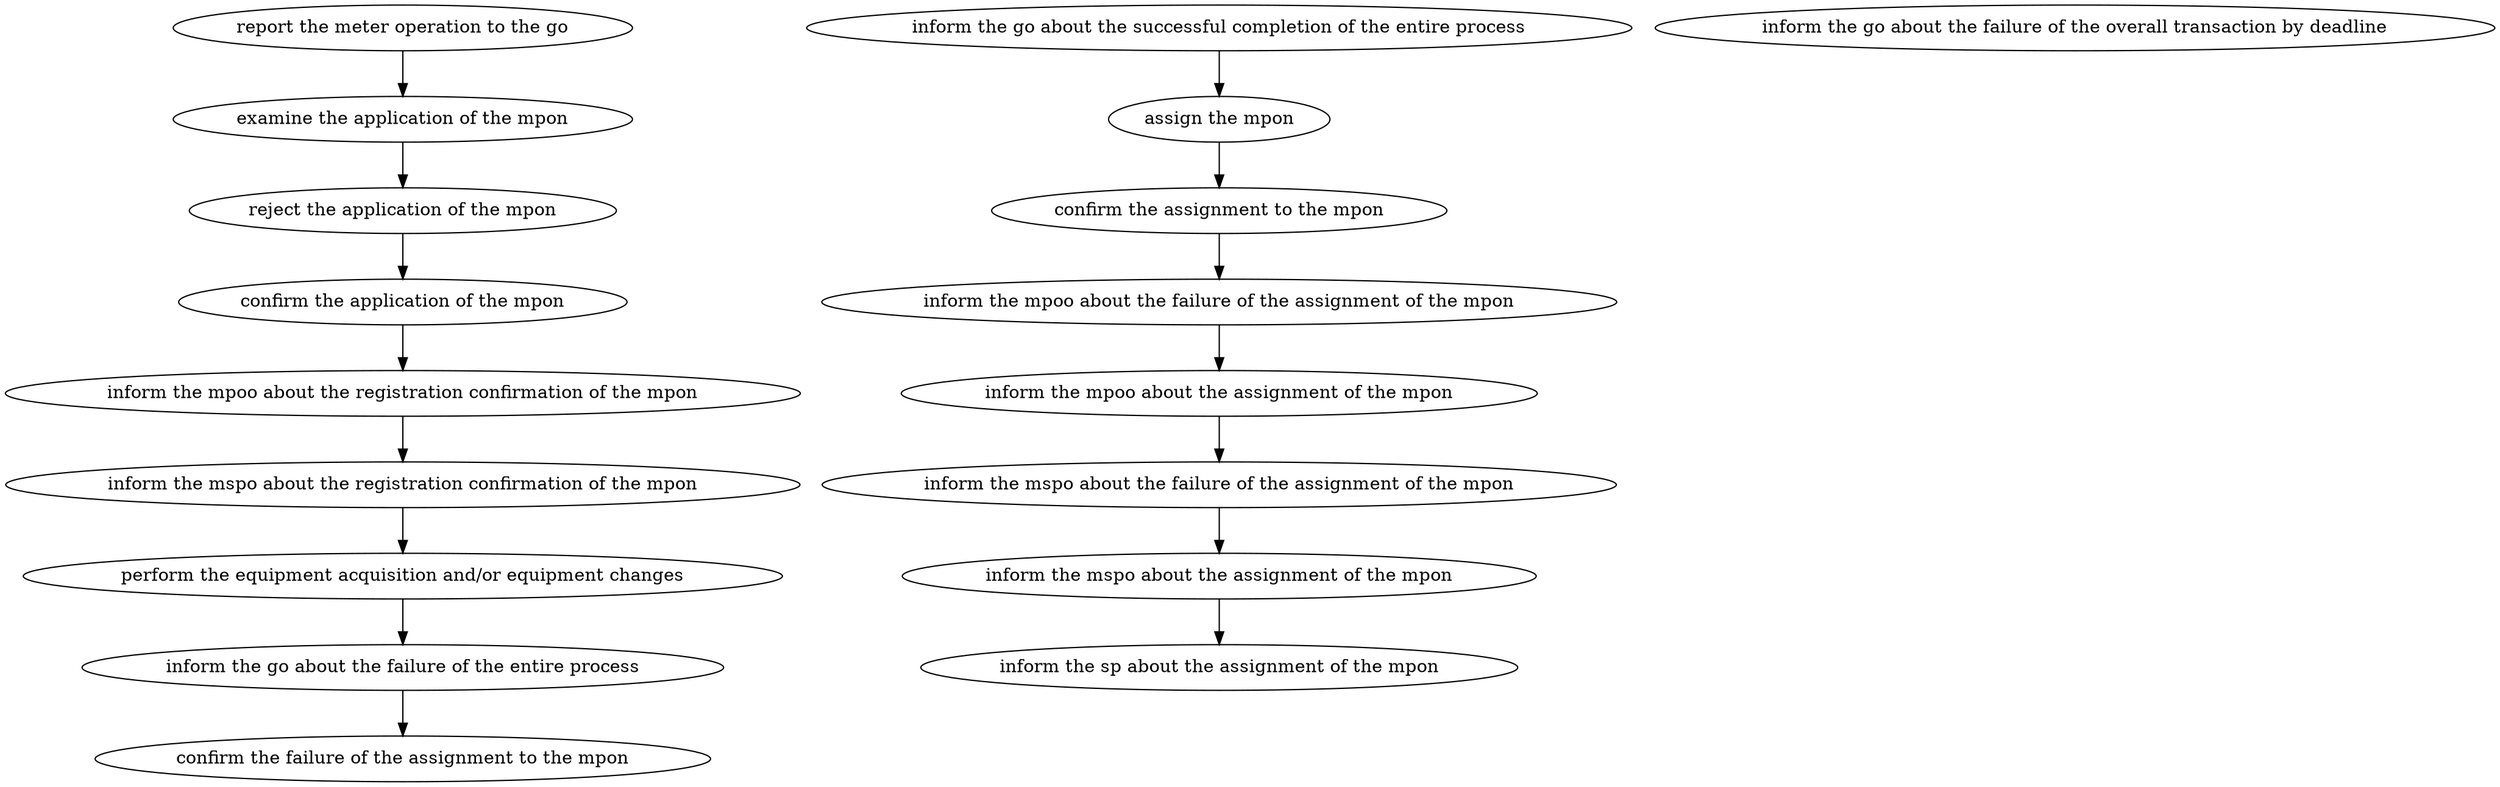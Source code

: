 strict digraph "doc-10.2" {
	graph [name="doc-10.2"];
	"report the meter operation to the go"	[attrs="{'type': 'Activity', 'label': 'report the meter operation to the go'}"];
	"examine the application of the mpon"	[attrs="{'type': 'Activity', 'label': 'examine the application of the mpon'}"];
	"report the meter operation to the go" -> "examine the application of the mpon"	[attrs="{'type': 'flow', 'label': 'flow'}"];
	"reject the application of the mpon"	[attrs="{'type': 'Activity', 'label': 'reject the application of the mpon'}"];
	"examine the application of the mpon" -> "reject the application of the mpon"	[attrs="{'type': 'flow', 'label': 'flow'}"];
	"confirm the application of the mpon"	[attrs="{'type': 'Activity', 'label': 'confirm the application of the mpon'}"];
	"reject the application of the mpon" -> "confirm the application of the mpon"	[attrs="{'type': 'flow', 'label': 'flow'}"];
	"inform the mpoo about the registration confirmation of the mpon"	[attrs="{'type': 'Activity', 'label': 'inform the mpoo about the registration confirmation of the mpon'}"];
	"confirm the application of the mpon" -> "inform the mpoo about the registration confirmation of the mpon"	[attrs="{'type': 'flow', 'label': 'flow'}"];
	"inform the mspo about the registration confirmation of the mpon"	[attrs="{'type': 'Activity', 'label': 'inform the mspo about the registration confirmation of the mpon'}"];
	"inform the mpoo about the registration confirmation of the mpon" -> "inform the mspo about the registration confirmation of the mpon"	[attrs="{'type': 'flow', 'label': 'flow'}"];
	"perform the equipment acquisition and/or equipment changes"	[attrs="{'type': 'Activity', 'label': 'perform the equipment acquisition and/or equipment changes'}"];
	"inform the mspo about the registration confirmation of the mpon" -> "perform the equipment acquisition and/or equipment changes"	[attrs="{'type': 'flow', 'label': 'flow'}"];
	"inform the go about the failure of the entire process"	[attrs="{'type': 'Activity', 'label': 'inform the go about the failure of the entire process'}"];
	"perform the equipment acquisition and/or equipment changes" -> "inform the go about the failure of the entire process"	[attrs="{'type': 'flow', 'label': 'flow'}"];
	"confirm the failure of the assignment to the mpon"	[attrs="{'type': 'Activity', 'label': 'confirm the failure of the assignment to the mpon'}"];
	"inform the go about the failure of the entire process" -> "confirm the failure of the assignment to the mpon"	[attrs="{'type': 'flow', 'label': 'flow'}"];
	"inform the go about the successful completion of the entire process"	[attrs="{'type': 'Activity', 'label': 'inform the go about the successful completion of the entire process'}"];
	"assign the mpon"	[attrs="{'type': 'Activity', 'label': 'assign the mpon'}"];
	"inform the go about the successful completion of the entire process" -> "assign the mpon"	[attrs="{'type': 'flow', 'label': 'flow'}"];
	"inform the go about the failure of the overall transaction by deadline"	[attrs="{'type': 'Activity', 'label': 'inform the go about the failure of the overall transaction by deadline'}"];
	"confirm the assignment to the mpon"	[attrs="{'type': 'Activity', 'label': 'confirm the assignment to the mpon'}"];
	"assign the mpon" -> "confirm the assignment to the mpon"	[attrs="{'type': 'flow', 'label': 'flow'}"];
	"inform the mpoo about the failure of the assignment of the mpon"	[attrs="{'type': 'Activity', 'label': 'inform the mpoo about the failure of the assignment of the mpon'}"];
	"confirm the assignment to the mpon" -> "inform the mpoo about the failure of the assignment of the mpon"	[attrs="{'type': 'flow', 'label': 'flow'}"];
	"inform the mpoo about the assignment of the mpon"	[attrs="{'type': 'Activity', 'label': 'inform the mpoo about the assignment of the mpon'}"];
	"inform the mpoo about the failure of the assignment of the mpon" -> "inform the mpoo about the assignment of the mpon"	[attrs="{'type': 'flow', 'label': 'flow'}"];
	"inform the mspo about the failure of the assignment of the mpon"	[attrs="{'type': 'Activity', 'label': 'inform the mspo about the failure of the assignment of the mpon'}"];
	"inform the mpoo about the assignment of the mpon" -> "inform the mspo about the failure of the assignment of the mpon"	[attrs="{'type': 'flow', 'label': 'flow'}"];
	"inform the mspo about the assignment of the mpon"	[attrs="{'type': 'Activity', 'label': 'inform the mspo about the assignment of the mpon'}"];
	"inform the mspo about the failure of the assignment of the mpon" -> "inform the mspo about the assignment of the mpon"	[attrs="{'type': 'flow', 'label': 'flow'}"];
	"inform the sp about the assignment of the mpon"	[attrs="{'type': 'Activity', 'label': 'inform the sp about the assignment of the mpon'}"];
	"inform the mspo about the assignment of the mpon" -> "inform the sp about the assignment of the mpon"	[attrs="{'type': 'flow', 'label': 'flow'}"];
}
